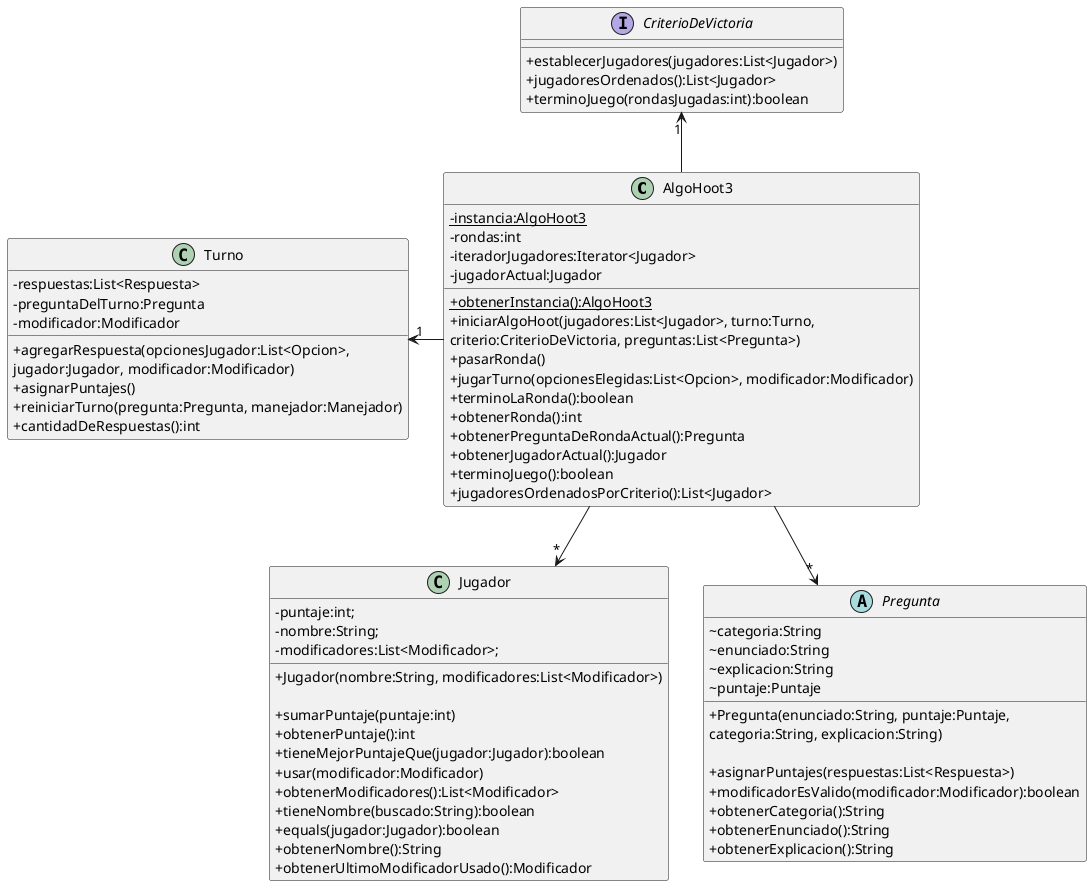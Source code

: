 @startuml ALGOHOOT3

skinparam classAttributeIconSize 0

class AlgoHoot3{
    - {static} instancia:AlgoHoot3
    - rondas:int
    - iteradorJugadores:Iterator<Jugador>
    - jugadorActual:Jugador


    + {static} obtenerInstancia():AlgoHoot3
    + iniciarAlgoHoot(jugadores:List<Jugador>, turno:Turno, \ncriterio:CriterioDeVictoria, preguntas:List<Pregunta>)
    + pasarRonda()
    + jugarTurno(opcionesElegidas:List<Opcion>, modificador:Modificador)
    + terminoLaRonda():boolean
    + obtenerRonda():int
    + obtenerPreguntaDeRondaActual():Pregunta
    + obtenerJugadorActual():Jugador
    + terminoJuego():boolean
    + jugadoresOrdenadosPorCriterio():List<Jugador>
}

interface CriterioDeVictoria{
    + establecerJugadores(jugadores:List<Jugador>)
    + jugadoresOrdenados():List<Jugador> 
    + terminoJuego(rondasJugadas:int):boolean
}

class Jugador{
    - puntaje:int;
    - nombre:String;
    - modificadores:List<Modificador>;
    
    + Jugador(nombre:String, modificadores:List<Modificador>)

    + sumarPuntaje(puntaje:int)
    + obtenerPuntaje():int
    + tieneMejorPuntajeQue(jugador:Jugador):boolean
    + usar(modificador:Modificador)
    + obtenerModificadores():List<Modificador>
    + tieneNombre(buscado:String):boolean
    + equals(jugador:Jugador):boolean
    + obtenerNombre():String
    + obtenerUltimoModificadorUsado():Modificador
}

abstract class Pregunta{
    ~ categoria:String
    ~ enunciado:String
    ~ explicacion:String
    ~ puntaje:Puntaje

    + Pregunta(enunciado:String, puntaje:Puntaje, \ncategoria:String, explicacion:String)

    + asignarPuntajes(respuestas:List<Respuesta>)
    + modificadorEsValido(modificador:Modificador):boolean
    + obtenerCategoria():String
    + obtenerEnunciado():String
    + obtenerExplicacion():String
}

class Turno{
    - respuestas:List<Respuesta>
    - preguntaDelTurno:Pregunta
    - modificador:Modificador

    + agregarRespuesta(opcionesJugador:List<Opcion>, \njugador:Jugador, modificador:Modificador)
    + asignarPuntajes()
    + reiniciarTurno(pregunta:Pregunta, manejador:Manejador)
    + cantidadDeRespuestas():int
}

AlgoHoot3 -down->"*" Jugador
AlgoHoot3 -down->"*" Pregunta
AlgoHoot3 -left->"1" Turno
AlgoHoot3 -up->"1" CriterioDeVictoria